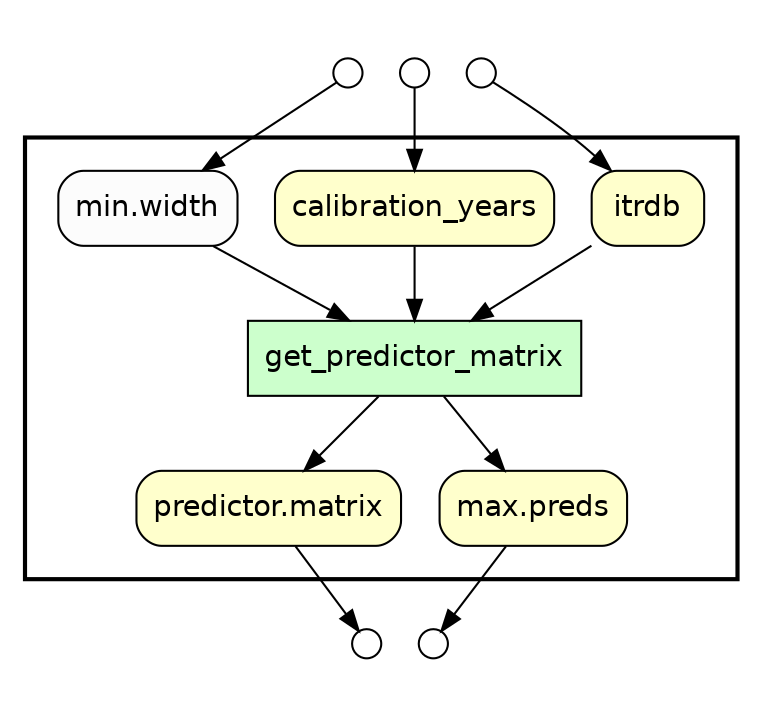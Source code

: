 digraph Workflow {
rankdir=TB
fontname=Helvetica; fontsize=18; labelloc=t
label=""
subgraph cluster_workflow_box_outer { label=""; color=black; penwidth=2
subgraph cluster_workflow_box_inner { label=""; penwidth=0
node[shape=box style=filled fillcolor="#CCFFCC" peripheries=1 fontname=Helvetica]
get_predictor_matrix
node[shape=box style="rounded,filled" fillcolor="#FFFFCC" peripheries=1 fontname=Helvetica]
"predictor.matrix"
"max.preds"
itrdb
calibration_years
node[shape=box style="rounded,filled" fillcolor="#FCFCFC" peripheries=1 fontname=Helvetica]
"min.width"
get_predictor_matrix -> "predictor.matrix"
get_predictor_matrix -> "max.preds"
itrdb -> get_predictor_matrix
calibration_years -> get_predictor_matrix
"min.width" -> get_predictor_matrix
}}
subgraph cluster_input_ports_group_outer { label=""; penwidth=0
subgraph cluster_input_ports_group_inner { label=""; penwidth=0
node[shape=circle style="rounded,filled" fillcolor="#FFFFFF" peripheries=1 fontname=Helvetica width=0.2]
itrdb_input_port [label=""]
calibration_years_input_port [label=""]
"min.width_input_port" [label=""]
}}
subgraph cluster_output_ports_group_outer { label=""; penwidth=0
subgraph cluster_output_ports_group_inner { label=""; penwidth=0
node[shape=circle style="rounded,filled" fillcolor="#FFFFFF" peripheries=1 fontname=Helvetica width=0.2]
"predictor.matrix_output_port" [label=""]
"max.preds_output_port" [label=""]
}}
itrdb_input_port -> itrdb
calibration_years_input_port -> calibration_years
"min.width_input_port" -> "min.width"
"predictor.matrix" -> "predictor.matrix_output_port"
"max.preds" -> "max.preds_output_port"
}
